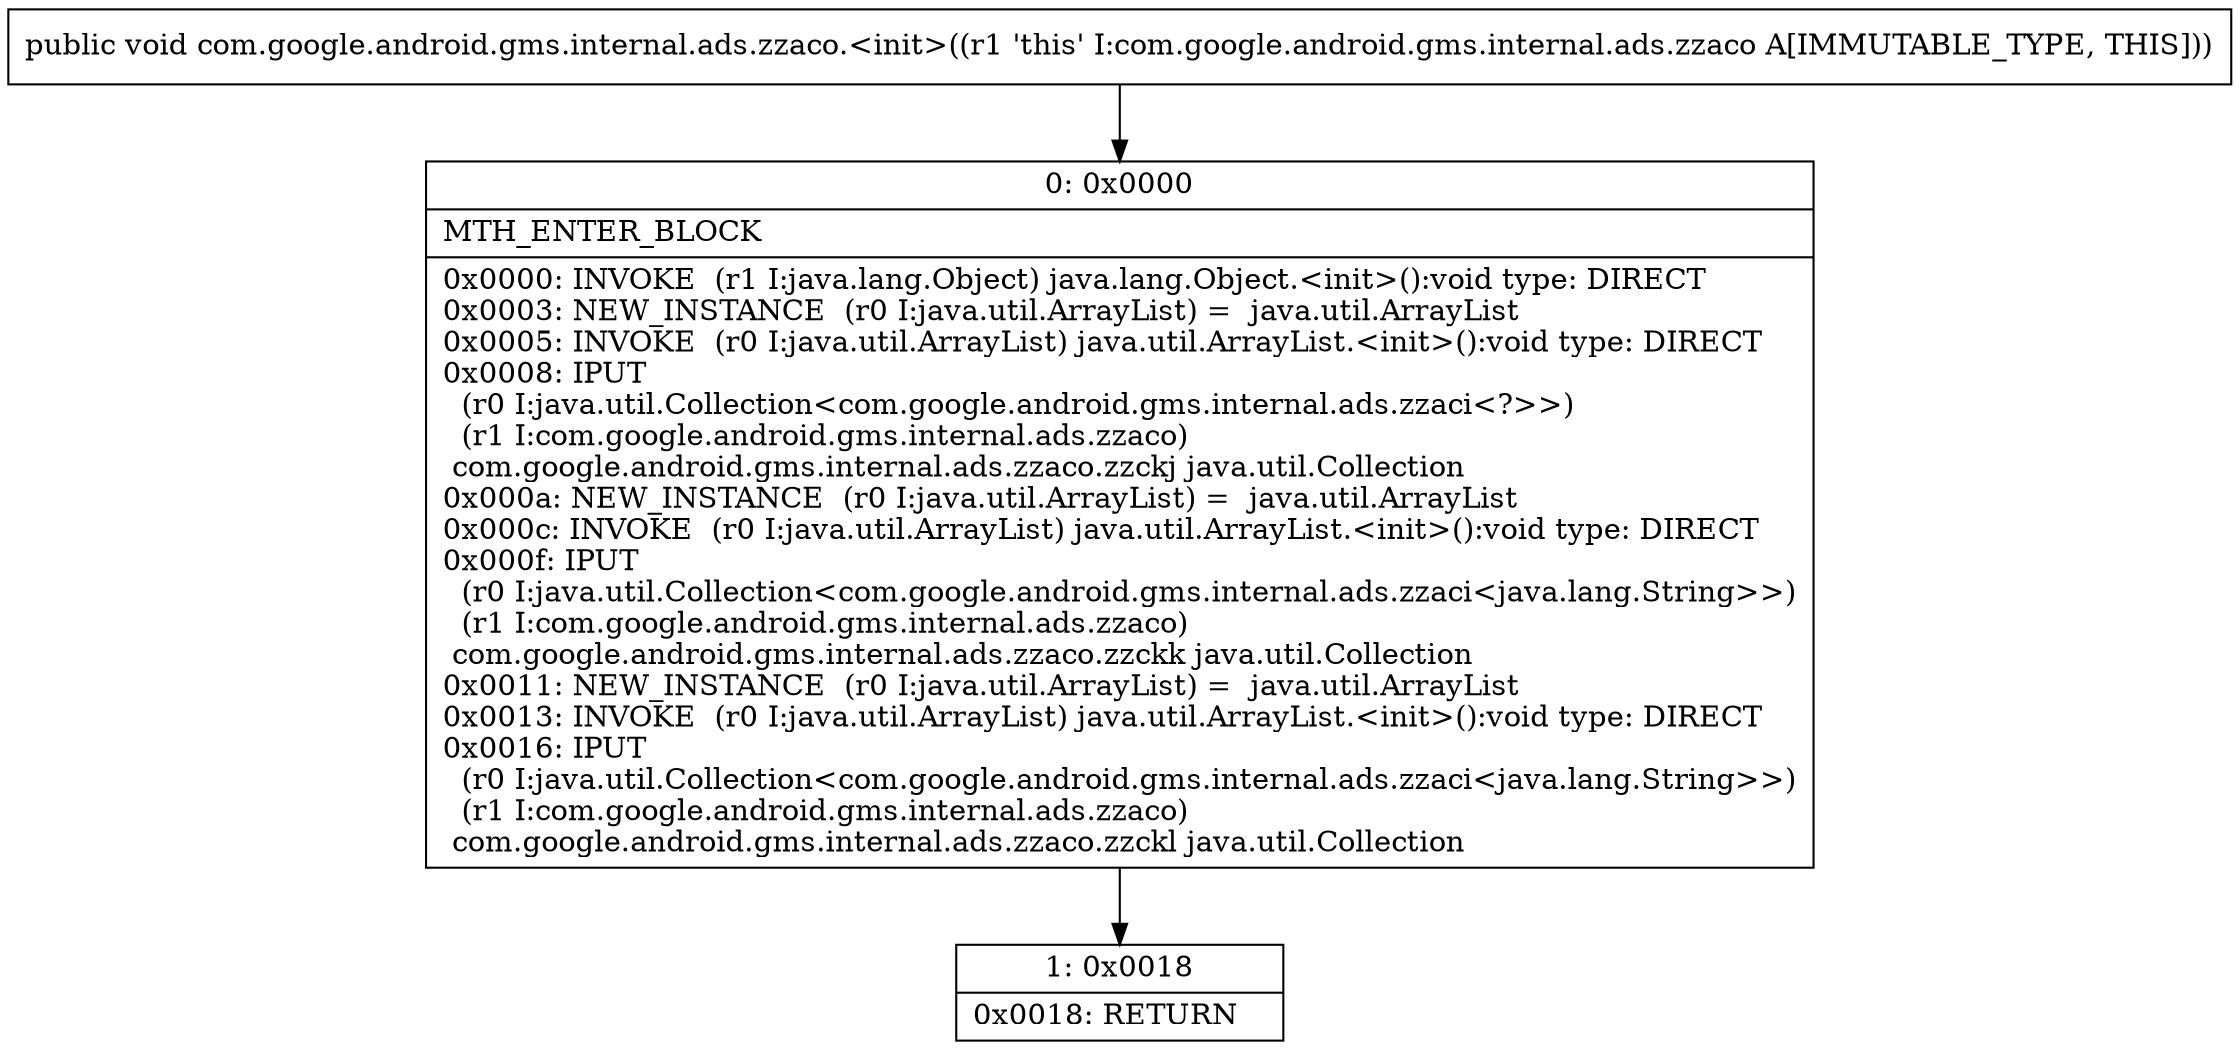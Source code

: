 digraph "CFG forcom.google.android.gms.internal.ads.zzaco.\<init\>()V" {
Node_0 [shape=record,label="{0\:\ 0x0000|MTH_ENTER_BLOCK\l|0x0000: INVOKE  (r1 I:java.lang.Object) java.lang.Object.\<init\>():void type: DIRECT \l0x0003: NEW_INSTANCE  (r0 I:java.util.ArrayList) =  java.util.ArrayList \l0x0005: INVOKE  (r0 I:java.util.ArrayList) java.util.ArrayList.\<init\>():void type: DIRECT \l0x0008: IPUT  \l  (r0 I:java.util.Collection\<com.google.android.gms.internal.ads.zzaci\<?\>\>)\l  (r1 I:com.google.android.gms.internal.ads.zzaco)\l com.google.android.gms.internal.ads.zzaco.zzckj java.util.Collection \l0x000a: NEW_INSTANCE  (r0 I:java.util.ArrayList) =  java.util.ArrayList \l0x000c: INVOKE  (r0 I:java.util.ArrayList) java.util.ArrayList.\<init\>():void type: DIRECT \l0x000f: IPUT  \l  (r0 I:java.util.Collection\<com.google.android.gms.internal.ads.zzaci\<java.lang.String\>\>)\l  (r1 I:com.google.android.gms.internal.ads.zzaco)\l com.google.android.gms.internal.ads.zzaco.zzckk java.util.Collection \l0x0011: NEW_INSTANCE  (r0 I:java.util.ArrayList) =  java.util.ArrayList \l0x0013: INVOKE  (r0 I:java.util.ArrayList) java.util.ArrayList.\<init\>():void type: DIRECT \l0x0016: IPUT  \l  (r0 I:java.util.Collection\<com.google.android.gms.internal.ads.zzaci\<java.lang.String\>\>)\l  (r1 I:com.google.android.gms.internal.ads.zzaco)\l com.google.android.gms.internal.ads.zzaco.zzckl java.util.Collection \l}"];
Node_1 [shape=record,label="{1\:\ 0x0018|0x0018: RETURN   \l}"];
MethodNode[shape=record,label="{public void com.google.android.gms.internal.ads.zzaco.\<init\>((r1 'this' I:com.google.android.gms.internal.ads.zzaco A[IMMUTABLE_TYPE, THIS])) }"];
MethodNode -> Node_0;
Node_0 -> Node_1;
}

